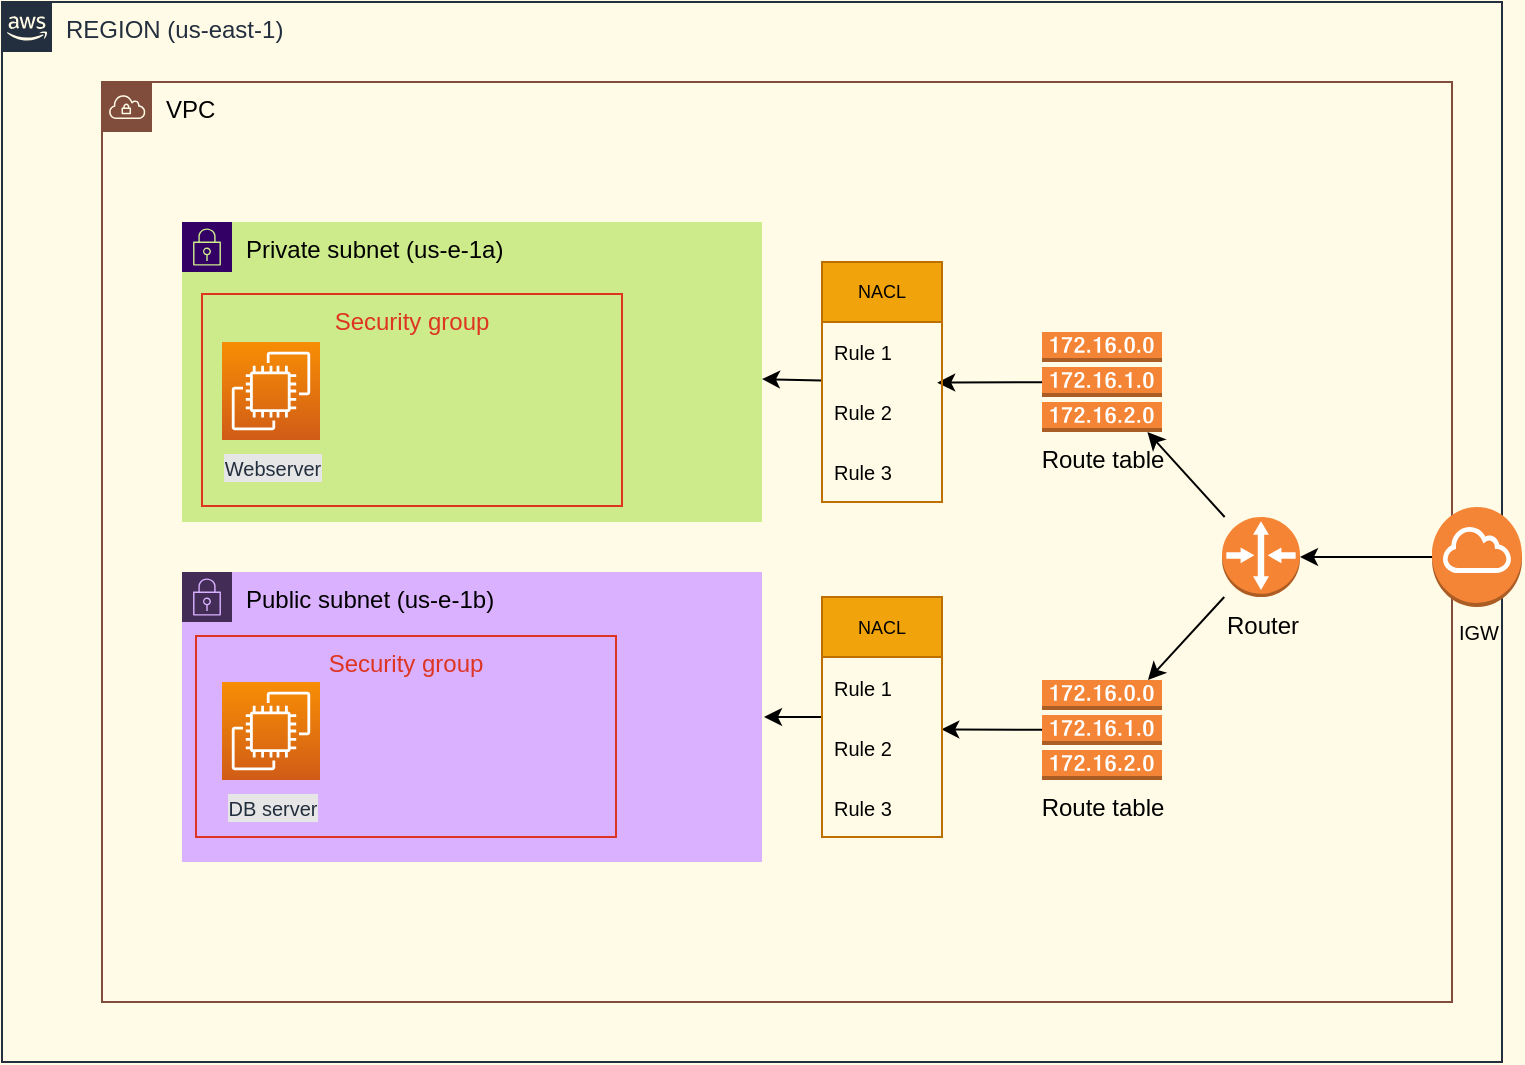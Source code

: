 <mxfile>
    <diagram id="J2V12OQctwjOxP5sp_e9" name="Page-1">
        <mxGraphModel dx="1532" dy="693" grid="0" gridSize="10" guides="1" tooltips="1" connect="1" arrows="1" fold="1" page="1" pageScale="1" pageWidth="850" pageHeight="1100" background="#FFFBE6" math="0" shadow="0">
            <root>
                <mxCell id="0"/>
                <mxCell id="1" parent="0"/>
                <mxCell id="3" value="&lt;font color=&quot;#000000&quot;&gt;VPC&lt;/font&gt;" style="points=[[0,0],[0.25,0],[0.5,0],[0.75,0],[1,0],[1,0.25],[1,0.5],[1,0.75],[1,1],[0.75,1],[0.5,1],[0.25,1],[0,1],[0,0.75],[0,0.5],[0,0.25]];outlineConnect=0;gradientColor=none;html=1;whiteSpace=wrap;fontSize=12;fontStyle=0;container=0;pointerEvents=0;collapsible=0;recursiveResize=0;shape=mxgraph.aws4.group;grIcon=mxgraph.aws4.group_vpc;strokeColor=#804C3C;fillColor=none;verticalAlign=top;align=left;spacingLeft=30;fontColor=#AAB7B8;dashed=0;movable=1;resizable=1;rotatable=1;deletable=1;editable=1;connectable=1;" vertex="1" parent="1">
                    <mxGeometry x="100" y="110" width="675" height="460" as="geometry"/>
                </mxCell>
                <mxCell id="4" value="Private subnet (us-e-1a)" style="points=[[0,0],[0.25,0],[0.5,0],[0.75,0],[1,0],[1,0.25],[1,0.5],[1,0.75],[1,1],[0.75,1],[0.5,1],[0.25,1],[0,1],[0,0.75],[0,0.5],[0,0.25]];outlineConnect=0;html=1;whiteSpace=wrap;fontSize=12;fontStyle=0;container=0;pointerEvents=0;collapsible=0;recursiveResize=0;shape=mxgraph.aws4.group;grIcon=mxgraph.aws4.group_security_group;grStroke=0;strokeColor=#330066;fillColor=#cdeb8b;verticalAlign=top;align=left;spacingLeft=30;dashed=0;movable=1;resizable=1;rotatable=1;deletable=1;editable=1;connectable=1;" vertex="1" parent="1">
                    <mxGeometry x="140" y="180" width="290" height="150" as="geometry"/>
                </mxCell>
                <mxCell id="5" value="&lt;font color=&quot;#000000&quot;&gt;Public subnet (us-e-1b)&lt;/font&gt;" style="points=[[0,0],[0.25,0],[0.5,0],[0.75,0],[1,0],[1,0.25],[1,0.5],[1,0.75],[1,1],[0.75,1],[0.5,1],[0.25,1],[0,1],[0,0.75],[0,0.5],[0,0.25]];outlineConnect=0;html=1;whiteSpace=wrap;fontSize=12;fontStyle=0;container=0;pointerEvents=0;collapsible=0;recursiveResize=0;shape=mxgraph.aws4.group;grIcon=mxgraph.aws4.group_security_group;grStroke=0;strokeColor=#432D57;fillColor=#D9B1FF;verticalAlign=top;align=left;spacingLeft=30;dashed=0;movable=1;resizable=1;rotatable=1;deletable=1;editable=1;connectable=1;fontColor=#ffffff;perimeterSpacing=1;" vertex="1" parent="1">
                    <mxGeometry x="140" y="355" width="290" height="145" as="geometry"/>
                </mxCell>
                <mxCell id="12" value="" style="edgeStyle=none;html=1;fontColor=#000000;" edge="1" parent="1" source="6" target="10">
                    <mxGeometry relative="1" as="geometry"/>
                </mxCell>
                <mxCell id="28" value="" style="edgeStyle=none;html=1;fontSize=10;fontColor=#000000;" edge="1" parent="1" source="6" target="27">
                    <mxGeometry relative="1" as="geometry"/>
                </mxCell>
                <mxCell id="6" value="Router" style="outlineConnect=0;dashed=0;verticalLabelPosition=bottom;verticalAlign=top;align=center;html=1;shape=mxgraph.aws3.router;fillColor=#F58534;gradientColor=none;strokeColor=#804C3C;fontColor=#000000;container=0;movable=1;resizable=1;rotatable=1;deletable=1;editable=1;connectable=1;" vertex="1" parent="1">
                    <mxGeometry x="660" y="327.5" width="39" height="40" as="geometry"/>
                </mxCell>
                <mxCell id="2" value="REGION (us-east-1)" style="points=[[0,0],[0.25,0],[0.5,0],[0.75,0],[1,0],[1,0.25],[1,0.5],[1,0.75],[1,1],[0.75,1],[0.5,1],[0.25,1],[0,1],[0,0.75],[0,0.5],[0,0.25]];outlineConnect=0;gradientColor=none;html=1;whiteSpace=wrap;fontSize=12;fontStyle=0;container=0;pointerEvents=0;collapsible=0;recursiveResize=0;shape=mxgraph.aws4.group;grIcon=mxgraph.aws4.group_aws_cloud_alt;strokeColor=#232F3E;fillColor=none;verticalAlign=top;align=left;spacingLeft=30;fontColor=#232F3E;dashed=0;movable=1;resizable=1;rotatable=1;deletable=1;editable=1;connectable=1;" vertex="1" parent="1">
                    <mxGeometry x="50" y="70" width="750" height="530" as="geometry"/>
                </mxCell>
                <mxCell id="19" value="" style="edgeStyle=none;html=1;fontSize=10;fontColor=#000000;entryX=0.96;entryY=0.011;entryDx=0;entryDy=0;entryPerimeter=0;" edge="1" parent="1" source="10" target="15">
                    <mxGeometry relative="1" as="geometry"/>
                </mxCell>
                <mxCell id="10" value="Route table" style="outlineConnect=0;dashed=0;verticalLabelPosition=bottom;verticalAlign=top;align=center;html=1;shape=mxgraph.aws3.route_table;fillColor=#F58536;gradientColor=none;strokeColor=#804C3C;fontColor=#000000;" vertex="1" parent="1">
                    <mxGeometry x="570" y="235" width="60" height="50" as="geometry"/>
                </mxCell>
                <mxCell id="34" value="" style="edgeStyle=none;html=1;fontSize=10;fontColor=#000000;" edge="1" parent="1" source="13" target="4">
                    <mxGeometry relative="1" as="geometry"/>
                </mxCell>
                <mxCell id="13" value="NACL" style="swimlane;fontStyle=0;childLayout=stackLayout;horizontal=1;startSize=30;horizontalStack=0;resizeParent=1;resizeParentMax=0;resizeLast=0;collapsible=1;marginBottom=0;whiteSpace=wrap;html=1;strokeColor=#BD7000;fontSize=9;fillColor=#f0a30a;fontColor=#000000;" vertex="1" parent="1">
                    <mxGeometry x="460" y="200" width="60" height="120" as="geometry">
                        <mxRectangle x="460" y="200" width="60" height="30" as="alternateBounds"/>
                    </mxGeometry>
                </mxCell>
                <mxCell id="14" value="Rule 1" style="text;strokeColor=none;fillColor=none;align=left;verticalAlign=middle;spacingLeft=4;spacingRight=4;overflow=hidden;points=[[0,0.5],[1,0.5]];portConstraint=eastwest;rotatable=0;whiteSpace=wrap;html=1;fontColor=#000000;fontSize=10;" vertex="1" parent="13">
                    <mxGeometry y="30" width="60" height="30" as="geometry"/>
                </mxCell>
                <mxCell id="15" value="Rule 2" style="text;strokeColor=none;fillColor=none;align=left;verticalAlign=middle;spacingLeft=4;spacingRight=4;overflow=hidden;points=[[0,0.5],[1,0.5]];portConstraint=eastwest;rotatable=0;whiteSpace=wrap;html=1;fontColor=#000000;fontSize=10;" vertex="1" parent="13">
                    <mxGeometry y="60" width="60" height="30" as="geometry"/>
                </mxCell>
                <mxCell id="16" value="Rule 3" style="text;strokeColor=none;fillColor=none;align=left;verticalAlign=middle;spacingLeft=4;spacingRight=4;overflow=hidden;points=[[0,0.5],[1,0.5]];portConstraint=eastwest;rotatable=0;whiteSpace=wrap;html=1;fontColor=#000000;fontSize=10;" vertex="1" parent="13">
                    <mxGeometry y="90" width="60" height="30" as="geometry"/>
                </mxCell>
                <mxCell id="23" value="&lt;font style=&quot;font-size: 10px;&quot;&gt;Webserver&lt;/font&gt;" style="sketch=0;points=[[0,0,0],[0.25,0,0],[0.5,0,0],[0.75,0,0],[1,0,0],[0,1,0],[0.25,1,0],[0.5,1,0],[0.75,1,0],[1,1,0],[0,0.25,0],[0,0.5,0],[0,0.75,0],[1,0.25,0],[1,0.5,0],[1,0.75,0]];outlineConnect=0;fontColor=#232F3E;gradientColor=#F78E04;gradientDirection=north;fillColor=#D05C17;strokeColor=#ffffff;dashed=0;verticalLabelPosition=bottom;verticalAlign=top;align=center;html=1;fontSize=12;fontStyle=0;aspect=fixed;shape=mxgraph.aws4.resourceIcon;resIcon=mxgraph.aws4.ec2;labelBackgroundColor=#E6E6E6;" vertex="1" parent="1">
                    <mxGeometry x="160" y="240" width="49" height="49" as="geometry"/>
                </mxCell>
                <mxCell id="24" value="&lt;font style=&quot;font-size: 10px;&quot;&gt;DB server&lt;/font&gt;" style="sketch=0;points=[[0,0,0],[0.25,0,0],[0.5,0,0],[0.75,0,0],[1,0,0],[0,1,0],[0.25,1,0],[0.5,1,0],[0.75,1,0],[1,1,0],[0,0.25,0],[0,0.5,0],[0,0.75,0],[1,0.25,0],[1,0.5,0],[1,0.75,0]];outlineConnect=0;fontColor=#232F3E;gradientColor=#F78E04;gradientDirection=north;fillColor=#D05C17;strokeColor=#ffffff;dashed=0;verticalLabelPosition=bottom;verticalAlign=top;align=center;html=1;fontSize=12;fontStyle=0;aspect=fixed;shape=mxgraph.aws4.resourceIcon;resIcon=mxgraph.aws4.ec2;labelBackgroundColor=#E6E6E6;" vertex="1" parent="1">
                    <mxGeometry x="160" y="410" width="49" height="49" as="geometry"/>
                </mxCell>
                <mxCell id="25" value="Security group" style="fillColor=none;strokeColor=#DD3522;verticalAlign=top;fontStyle=0;fontColor=#DD3522;container=0;movable=1;resizable=1;rotatable=1;deletable=1;editable=1;connectable=1;labelBackgroundColor=none;" vertex="1" parent="1">
                    <mxGeometry x="150" y="216" width="210" height="106" as="geometry"/>
                </mxCell>
                <mxCell id="33" value="" style="edgeStyle=none;html=1;fontSize=10;fontColor=#000000;entryX=0.994;entryY=0.206;entryDx=0;entryDy=0;entryPerimeter=0;" edge="1" parent="1" source="27" target="31">
                    <mxGeometry relative="1" as="geometry"/>
                </mxCell>
                <mxCell id="27" value="Route table" style="outlineConnect=0;dashed=0;verticalLabelPosition=bottom;verticalAlign=top;align=center;html=1;shape=mxgraph.aws3.route_table;fillColor=#F58536;gradientColor=none;strokeColor=#804C3C;fontColor=#000000;" vertex="1" parent="1">
                    <mxGeometry x="570" y="409" width="60" height="50" as="geometry"/>
                </mxCell>
                <mxCell id="35" value="" style="edgeStyle=none;html=1;fontSize=10;fontColor=#000000;" edge="1" parent="1" source="29" target="5">
                    <mxGeometry relative="1" as="geometry"/>
                </mxCell>
                <mxCell id="29" value="NACL" style="swimlane;fontStyle=0;childLayout=stackLayout;horizontal=1;startSize=30;horizontalStack=0;resizeParent=1;resizeParentMax=0;resizeLast=0;collapsible=1;marginBottom=0;whiteSpace=wrap;html=1;strokeColor=#BD7000;fontSize=9;fillColor=#f0a30a;fontColor=#000000;" vertex="1" parent="1">
                    <mxGeometry x="460" y="367.5" width="60" height="120" as="geometry"/>
                </mxCell>
                <mxCell id="30" value="Rule 1" style="text;strokeColor=none;fillColor=none;align=left;verticalAlign=middle;spacingLeft=4;spacingRight=4;overflow=hidden;points=[[0,0.5],[1,0.5]];portConstraint=eastwest;rotatable=0;whiteSpace=wrap;html=1;fontColor=#000000;fontSize=10;" vertex="1" parent="29">
                    <mxGeometry y="30" width="60" height="30" as="geometry"/>
                </mxCell>
                <mxCell id="31" value="Rule 2" style="text;strokeColor=none;fillColor=none;align=left;verticalAlign=middle;spacingLeft=4;spacingRight=4;overflow=hidden;points=[[0,0.5],[1,0.5]];portConstraint=eastwest;rotatable=0;whiteSpace=wrap;html=1;fontColor=#000000;fontSize=10;" vertex="1" parent="29">
                    <mxGeometry y="60" width="60" height="30" as="geometry"/>
                </mxCell>
                <mxCell id="32" value="Rule 3" style="text;strokeColor=none;fillColor=none;align=left;verticalAlign=middle;spacingLeft=4;spacingRight=4;overflow=hidden;points=[[0,0.5],[1,0.5]];portConstraint=eastwest;rotatable=0;whiteSpace=wrap;html=1;fontColor=#000000;fontSize=10;" vertex="1" parent="29">
                    <mxGeometry y="90" width="60" height="30" as="geometry"/>
                </mxCell>
                <mxCell id="37" value="" style="edgeStyle=none;html=1;fontSize=10;fontColor=#000000;" edge="1" parent="1" source="36" target="6">
                    <mxGeometry relative="1" as="geometry"/>
                </mxCell>
                <mxCell id="36" value="IGW" style="outlineConnect=0;dashed=0;verticalLabelPosition=bottom;verticalAlign=top;align=center;html=1;shape=mxgraph.aws3.internet_gateway;fillColor=#F58536;gradientColor=none;labelBackgroundColor=none;strokeColor=#804C3C;fontSize=10;fontColor=#000000;" vertex="1" parent="1">
                    <mxGeometry x="765" y="322.5" width="45" height="50" as="geometry"/>
                </mxCell>
                <mxCell id="40" value="Security group" style="fillColor=none;strokeColor=#DD3522;verticalAlign=top;fontStyle=0;fontColor=#DD3522;container=0;movable=1;resizable=1;rotatable=1;deletable=1;editable=1;connectable=1;labelBackgroundColor=none;" vertex="1" parent="1">
                    <mxGeometry x="147" y="387" width="210" height="100.5" as="geometry"/>
                </mxCell>
            </root>
        </mxGraphModel>
    </diagram>
</mxfile>